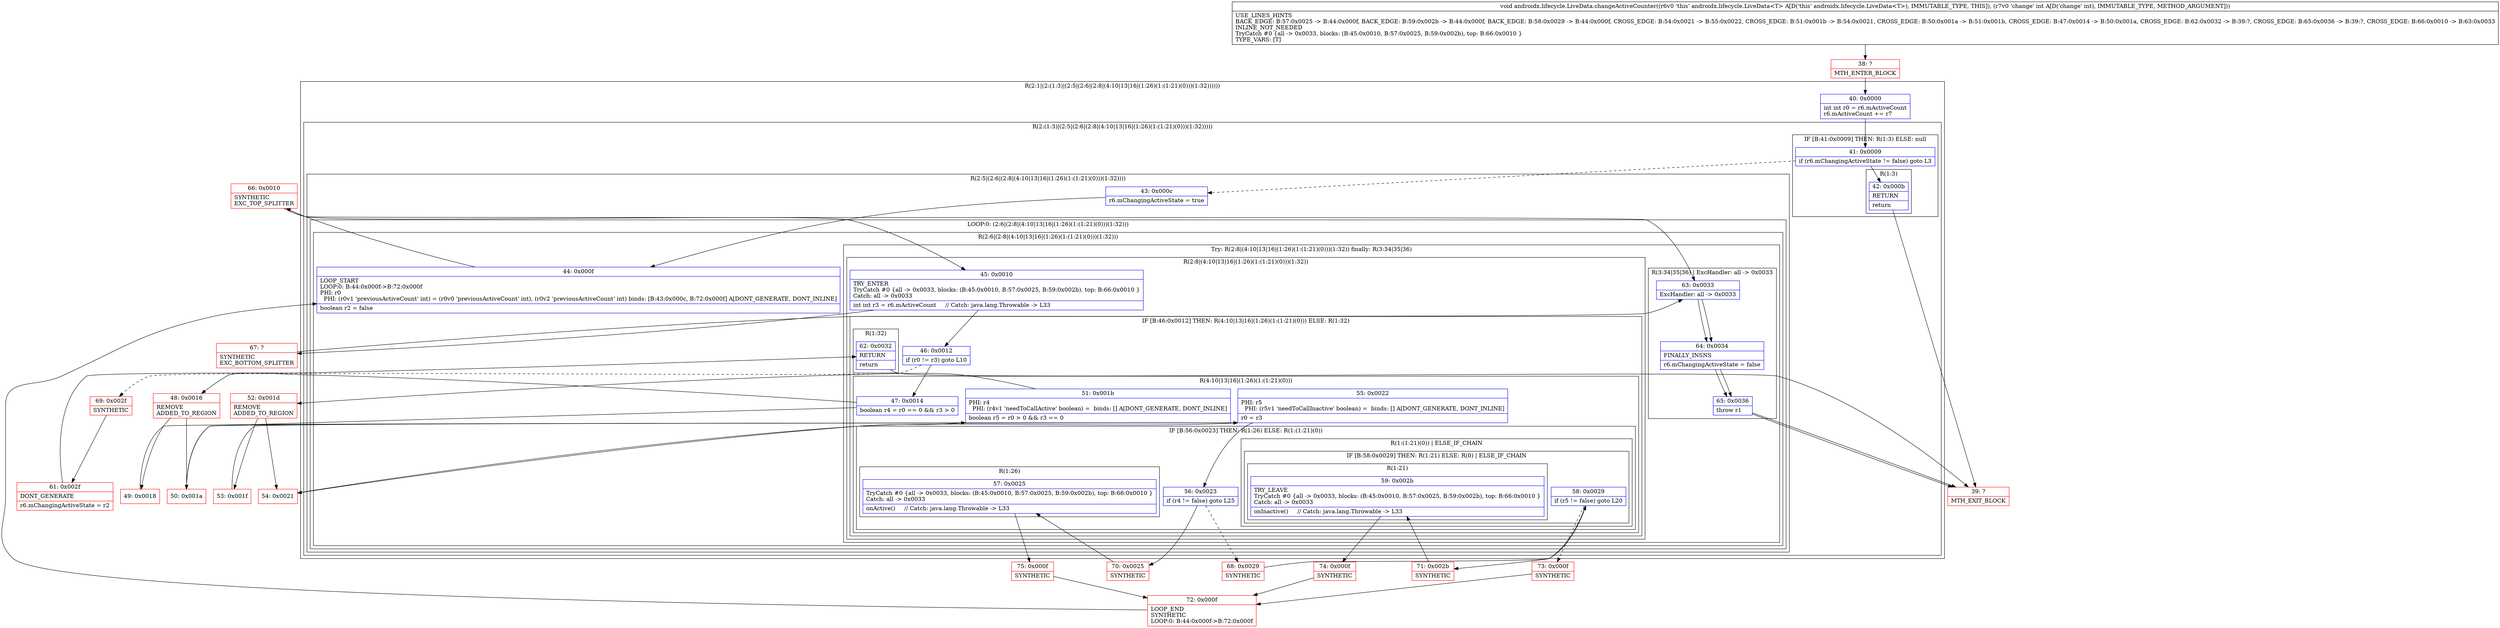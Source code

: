 digraph "CFG forandroidx.lifecycle.LiveData.changeActiveCounter(I)V" {
subgraph cluster_Region_954369693 {
label = "R(2:1|(2:(1:3)|(2:5|(2:6|(2:8|(4:10|13|16|(1:26)(1:(1:21)(0)))(1:32))))))";
node [shape=record,color=blue];
Node_40 [shape=record,label="{40\:\ 0x0000|int int r0 = r6.mActiveCount\lr6.mActiveCount += r7\l}"];
subgraph cluster_Region_144586412 {
label = "R(2:(1:3)|(2:5|(2:6|(2:8|(4:10|13|16|(1:26)(1:(1:21)(0)))(1:32)))))";
node [shape=record,color=blue];
subgraph cluster_IfRegion_413075004 {
label = "IF [B:41:0x0009] THEN: R(1:3) ELSE: null";
node [shape=record,color=blue];
Node_41 [shape=record,label="{41\:\ 0x0009|if (r6.mChangingActiveState != false) goto L3\l}"];
subgraph cluster_Region_309221953 {
label = "R(1:3)";
node [shape=record,color=blue];
Node_42 [shape=record,label="{42\:\ 0x000b|RETURN\l|return\l}"];
}
}
subgraph cluster_Region_1892189921 {
label = "R(2:5|(2:6|(2:8|(4:10|13|16|(1:26)(1:(1:21)(0)))(1:32))))";
node [shape=record,color=blue];
Node_43 [shape=record,label="{43\:\ 0x000c|r6.mChangingActiveState = true\l}"];
subgraph cluster_LoopRegion_161146114 {
label = "LOOP:0: (2:6|(2:8|(4:10|13|16|(1:26)(1:(1:21)(0)))(1:32)))";
node [shape=record,color=blue];
subgraph cluster_Region_999476562 {
label = "R(2:6|(2:8|(4:10|13|16|(1:26)(1:(1:21)(0)))(1:32)))";
node [shape=record,color=blue];
Node_44 [shape=record,label="{44\:\ 0x000f|LOOP_START\lLOOP:0: B:44:0x000f\-\>B:72:0x000f\lPHI: r0 \l  PHI: (r0v1 'previousActiveCount' int) = (r0v0 'previousActiveCount' int), (r0v2 'previousActiveCount' int) binds: [B:43:0x000c, B:72:0x000f] A[DONT_GENERATE, DONT_INLINE]\l|boolean r2 = false\l}"];
subgraph cluster_TryCatchRegion_1767161067 {
label = "Try: R(2:8|(4:10|13|16|(1:26)(1:(1:21)(0)))(1:32)) finally: R(3:34|35|36)";
node [shape=record,color=blue];
subgraph cluster_Region_392721107 {
label = "R(2:8|(4:10|13|16|(1:26)(1:(1:21)(0)))(1:32))";
node [shape=record,color=blue];
Node_45 [shape=record,label="{45\:\ 0x0010|TRY_ENTER\lTryCatch #0 \{all \-\> 0x0033, blocks: (B:45:0x0010, B:57:0x0025, B:59:0x002b), top: B:66:0x0010 \}\lCatch: all \-\> 0x0033\l|int int r3 = r6.mActiveCount     \/\/ Catch: java.lang.Throwable \-\> L33\l}"];
subgraph cluster_IfRegion_750446407 {
label = "IF [B:46:0x0012] THEN: R(4:10|13|16|(1:26)(1:(1:21)(0))) ELSE: R(1:32)";
node [shape=record,color=blue];
Node_46 [shape=record,label="{46\:\ 0x0012|if (r0 != r3) goto L10\l}"];
subgraph cluster_Region_1718740219 {
label = "R(4:10|13|16|(1:26)(1:(1:21)(0)))";
node [shape=record,color=blue];
Node_47 [shape=record,label="{47\:\ 0x0014|boolean r4 = r0 == 0 && r3 \> 0\l}"];
Node_51 [shape=record,label="{51\:\ 0x001b|PHI: r4 \l  PHI: (r4v1 'needToCallActive' boolean) =  binds: [] A[DONT_GENERATE, DONT_INLINE]\l|boolean r5 = r0 \> 0 && r3 == 0\l}"];
Node_55 [shape=record,label="{55\:\ 0x0022|PHI: r5 \l  PHI: (r5v1 'needToCallInactive' boolean) =  binds: [] A[DONT_GENERATE, DONT_INLINE]\l|r0 = r3\l}"];
subgraph cluster_IfRegion_2128026361 {
label = "IF [B:56:0x0023] THEN: R(1:26) ELSE: R(1:(1:21)(0))";
node [shape=record,color=blue];
Node_56 [shape=record,label="{56\:\ 0x0023|if (r4 != false) goto L25\l}"];
subgraph cluster_Region_151539666 {
label = "R(1:26)";
node [shape=record,color=blue];
Node_57 [shape=record,label="{57\:\ 0x0025|TryCatch #0 \{all \-\> 0x0033, blocks: (B:45:0x0010, B:57:0x0025, B:59:0x002b), top: B:66:0x0010 \}\lCatch: all \-\> 0x0033\l|onActive()     \/\/ Catch: java.lang.Throwable \-\> L33\l}"];
}
subgraph cluster_Region_1027817372 {
label = "R(1:(1:21)(0)) | ELSE_IF_CHAIN\l";
node [shape=record,color=blue];
subgraph cluster_IfRegion_86792891 {
label = "IF [B:58:0x0029] THEN: R(1:21) ELSE: R(0) | ELSE_IF_CHAIN\l";
node [shape=record,color=blue];
Node_58 [shape=record,label="{58\:\ 0x0029|if (r5 != false) goto L20\l}"];
subgraph cluster_Region_1672441795 {
label = "R(1:21)";
node [shape=record,color=blue];
Node_59 [shape=record,label="{59\:\ 0x002b|TRY_LEAVE\lTryCatch #0 \{all \-\> 0x0033, blocks: (B:45:0x0010, B:57:0x0025, B:59:0x002b), top: B:66:0x0010 \}\lCatch: all \-\> 0x0033\l|onInactive()     \/\/ Catch: java.lang.Throwable \-\> L33\l}"];
}
subgraph cluster_Region_793781433 {
label = "R(0)";
node [shape=record,color=blue];
}
}
}
}
}
subgraph cluster_Region_1684904030 {
label = "R(1:32)";
node [shape=record,color=blue];
Node_62 [shape=record,label="{62\:\ 0x0032|RETURN\l|return\l}"];
}
}
}
subgraph cluster_Region_1081533584 {
label = "R(3:34|35|36) | ExcHandler: all \-\> 0x0033\l";
node [shape=record,color=blue];
Node_63 [shape=record,label="{63\:\ 0x0033|ExcHandler: all \-\> 0x0033\l}"];
Node_64 [shape=record,label="{64\:\ 0x0034|FINALLY_INSNS\l|r6.mChangingActiveState = false\l}"];
Node_65 [shape=record,label="{65\:\ 0x0036|throw r1\l}"];
}
}
}
}
}
}
}
subgraph cluster_Region_1081533584 {
label = "R(3:34|35|36) | ExcHandler: all \-\> 0x0033\l";
node [shape=record,color=blue];
Node_63 [shape=record,label="{63\:\ 0x0033|ExcHandler: all \-\> 0x0033\l}"];
Node_64 [shape=record,label="{64\:\ 0x0034|FINALLY_INSNS\l|r6.mChangingActiveState = false\l}"];
Node_65 [shape=record,label="{65\:\ 0x0036|throw r1\l}"];
}
Node_38 [shape=record,color=red,label="{38\:\ ?|MTH_ENTER_BLOCK\l}"];
Node_39 [shape=record,color=red,label="{39\:\ ?|MTH_EXIT_BLOCK\l}"];
Node_66 [shape=record,color=red,label="{66\:\ 0x0010|SYNTHETIC\lEXC_TOP_SPLITTER\l}"];
Node_48 [shape=record,color=red,label="{48\:\ 0x0016|REMOVE\lADDED_TO_REGION\l}"];
Node_49 [shape=record,color=red,label="{49\:\ 0x0018}"];
Node_52 [shape=record,color=red,label="{52\:\ 0x001d|REMOVE\lADDED_TO_REGION\l}"];
Node_53 [shape=record,color=red,label="{53\:\ 0x001f}"];
Node_68 [shape=record,color=red,label="{68\:\ 0x0029|SYNTHETIC\l}"];
Node_71 [shape=record,color=red,label="{71\:\ 0x002b|SYNTHETIC\l}"];
Node_74 [shape=record,color=red,label="{74\:\ 0x000f|SYNTHETIC\l}"];
Node_72 [shape=record,color=red,label="{72\:\ 0x000f|LOOP_END\lSYNTHETIC\lLOOP:0: B:44:0x000f\-\>B:72:0x000f\l}"];
Node_73 [shape=record,color=red,label="{73\:\ 0x000f|SYNTHETIC\l}"];
Node_70 [shape=record,color=red,label="{70\:\ 0x0025|SYNTHETIC\l}"];
Node_75 [shape=record,color=red,label="{75\:\ 0x000f|SYNTHETIC\l}"];
Node_54 [shape=record,color=red,label="{54\:\ 0x0021}"];
Node_50 [shape=record,color=red,label="{50\:\ 0x001a}"];
Node_69 [shape=record,color=red,label="{69\:\ 0x002f|SYNTHETIC\l}"];
Node_61 [shape=record,color=red,label="{61\:\ 0x002f|DONT_GENERATE\l|r6.mChangingActiveState = r2\l}"];
Node_67 [shape=record,color=red,label="{67\:\ ?|SYNTHETIC\lEXC_BOTTOM_SPLITTER\l}"];
MethodNode[shape=record,label="{void androidx.lifecycle.LiveData.changeActiveCounter((r6v0 'this' androidx.lifecycle.LiveData\<T\> A[D('this' androidx.lifecycle.LiveData\<T\>), IMMUTABLE_TYPE, THIS]), (r7v0 'change' int A[D('change' int), IMMUTABLE_TYPE, METHOD_ARGUMENT]))  | USE_LINES_HINTS\lBACK_EDGE: B:57:0x0025 \-\> B:44:0x000f, BACK_EDGE: B:59:0x002b \-\> B:44:0x000f, BACK_EDGE: B:58:0x0029 \-\> B:44:0x000f, CROSS_EDGE: B:54:0x0021 \-\> B:55:0x0022, CROSS_EDGE: B:51:0x001b \-\> B:54:0x0021, CROSS_EDGE: B:50:0x001a \-\> B:51:0x001b, CROSS_EDGE: B:47:0x0014 \-\> B:50:0x001a, CROSS_EDGE: B:62:0x0032 \-\> B:39:?, CROSS_EDGE: B:65:0x0036 \-\> B:39:?, CROSS_EDGE: B:66:0x0010 \-\> B:63:0x0033\lINLINE_NOT_NEEDED\lTryCatch #0 \{all \-\> 0x0033, blocks: (B:45:0x0010, B:57:0x0025, B:59:0x002b), top: B:66:0x0010 \}\lTYPE_VARS: [T]\l}"];
MethodNode -> Node_38;Node_40 -> Node_41;
Node_41 -> Node_42;
Node_41 -> Node_43[style=dashed];
Node_42 -> Node_39;
Node_43 -> Node_44;
Node_44 -> Node_66;
Node_45 -> Node_46;
Node_45 -> Node_67;
Node_46 -> Node_47;
Node_46 -> Node_69[style=dashed];
Node_47 -> Node_48;
Node_47 -> Node_50;
Node_51 -> Node_52;
Node_51 -> Node_54;
Node_55 -> Node_56;
Node_56 -> Node_68[style=dashed];
Node_56 -> Node_70;
Node_57 -> Node_75;
Node_58 -> Node_71;
Node_58 -> Node_73[style=dashed];
Node_59 -> Node_74;
Node_62 -> Node_39;
Node_63 -> Node_64;
Node_64 -> Node_65;
Node_65 -> Node_39;
Node_63 -> Node_64;
Node_64 -> Node_65;
Node_65 -> Node_39;
Node_38 -> Node_40;
Node_66 -> Node_45;
Node_66 -> Node_63;
Node_48 -> Node_49;
Node_48 -> Node_50;
Node_49 -> Node_51;
Node_52 -> Node_53;
Node_52 -> Node_54;
Node_53 -> Node_55;
Node_68 -> Node_58;
Node_71 -> Node_59;
Node_74 -> Node_72;
Node_72 -> Node_44;
Node_73 -> Node_72;
Node_70 -> Node_57;
Node_75 -> Node_72;
Node_54 -> Node_55;
Node_50 -> Node_51;
Node_69 -> Node_61;
Node_61 -> Node_62;
Node_67 -> Node_63;
}

